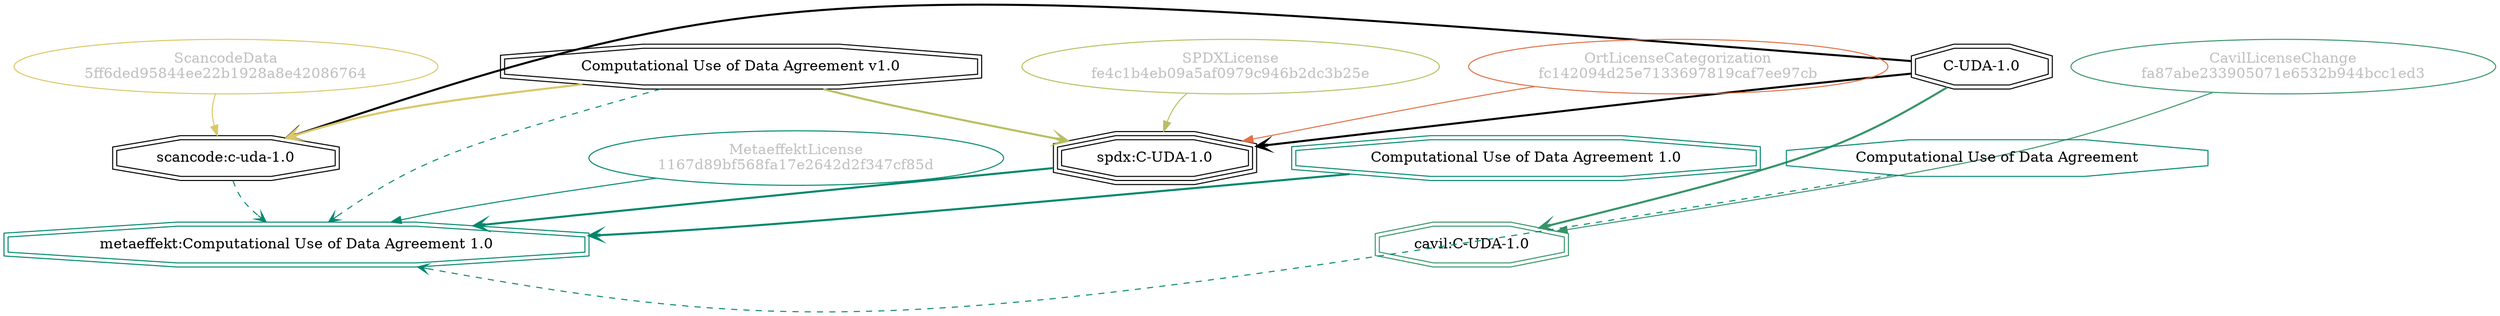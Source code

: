 strict digraph {
    node [shape=box];
    graph [splines=curved];
    740 [label="SPDXLicense\nfe4c1b4eb09a5af0979c946b2dc3b25e"
        ,fontcolor=gray
        ,color="#b8bf62"
        ,fillcolor="beige;1"
        ,shape=ellipse];
    741 [label="spdx:C-UDA-1.0"
        ,shape=tripleoctagon];
    742 [label="C-UDA-1.0"
        ,shape=doubleoctagon];
    743 [label="Computational Use of Data Agreement v1.0"
        ,shape=doubleoctagon];
    13077 [label="ScancodeData\n5ff6ded95844ee22b1928a8e42086764"
          ,fontcolor=gray
          ,color="#dac767"
          ,fillcolor="beige;1"
          ,shape=ellipse];
    13078 [label="scancode:c-uda-1.0"
          ,shape=doubleoctagon];
    28557 [label="OrtLicenseCategorization\nfc142094d25e7133697819caf7ee97cb"
          ,fontcolor=gray
          ,color="#e06f45"
          ,fillcolor="beige;1"
          ,shape=ellipse];
    36521 [label="CavilLicenseChange\nfa87abe233905071e6532b944bcc1ed3"
          ,fontcolor=gray
          ,color="#379469"
          ,fillcolor="beige;1"
          ,shape=ellipse];
    36522 [label="cavil:C-UDA-1.0"
          ,color="#379469"
          ,shape=doubleoctagon];
    40492 [label="MetaeffektLicense\n1167d89bf568fa17e2642d2f347cf85d"
          ,fontcolor=gray
          ,color="#00876c"
          ,fillcolor="beige;1"
          ,shape=ellipse];
    40493 [label="metaeffekt:Computational Use of Data Agreement 1.0"
          ,color="#00876c"
          ,shape=doubleoctagon];
    40494 [label="Computational Use of Data Agreement 1.0"
          ,color="#00876c"
          ,shape=doubleoctagon];
    40495 [label="Computational Use of Data Agreement"
          ,color="#00876c"
          ,shape=octagon];
    740 -> 741 [weight=0.5
               ,color="#b8bf62"];
    741 -> 40493 [style=bold
                 ,arrowhead=vee
                 ,weight=0.7
                 ,color="#00876c"];
    742 -> 741 [style=bold
               ,arrowhead=vee
               ,weight=0.7];
    742 -> 13078 [style=bold
                 ,arrowhead=vee
                 ,weight=0.7];
    742 -> 36522 [style=bold
                 ,arrowhead=vee
                 ,weight=0.7
                 ,color="#379469"];
    742 -> 36522 [style=bold
                 ,arrowhead=vee
                 ,weight=0.7
                 ,color="#379469"];
    743 -> 741 [style=bold
               ,arrowhead=vee
               ,weight=0.7
               ,color="#b8bf62"];
    743 -> 13078 [style=bold
                 ,arrowhead=vee
                 ,weight=0.7
                 ,color="#dac767"];
    743 -> 40493 [style=dashed
                 ,arrowhead=vee
                 ,weight=0.5
                 ,color="#00876c"];
    13077 -> 13078 [weight=0.5
                   ,color="#dac767"];
    13078 -> 40493 [style=dashed
                   ,arrowhead=vee
                   ,weight=0.5
                   ,color="#00876c"];
    28557 -> 741 [weight=0.5
                 ,color="#e06f45"];
    36521 -> 36522 [weight=0.5
                   ,color="#379469"];
    40492 -> 40493 [weight=0.5
                   ,color="#00876c"];
    40494 -> 40493 [style=bold
                   ,arrowhead=vee
                   ,weight=0.7
                   ,color="#00876c"];
    40495 -> 40493 [style=dashed
                   ,arrowhead=vee
                   ,weight=0.5
                   ,color="#00876c"];
}
